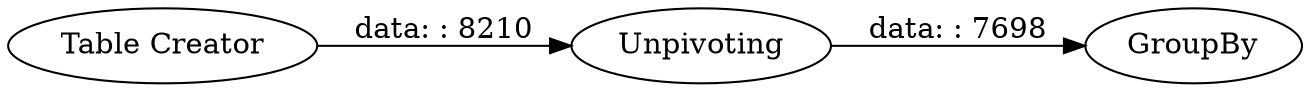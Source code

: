 digraph {
	"5520719166685143940_3" [label=GroupBy]
	"5520719166685143940_2" [label=Unpivoting]
	"5520719166685143940_1" [label="Table Creator"]
	"5520719166685143940_2" -> "5520719166685143940_3" [label="data: : 7698"]
	"5520719166685143940_1" -> "5520719166685143940_2" [label="data: : 8210"]
	rankdir=LR
}
